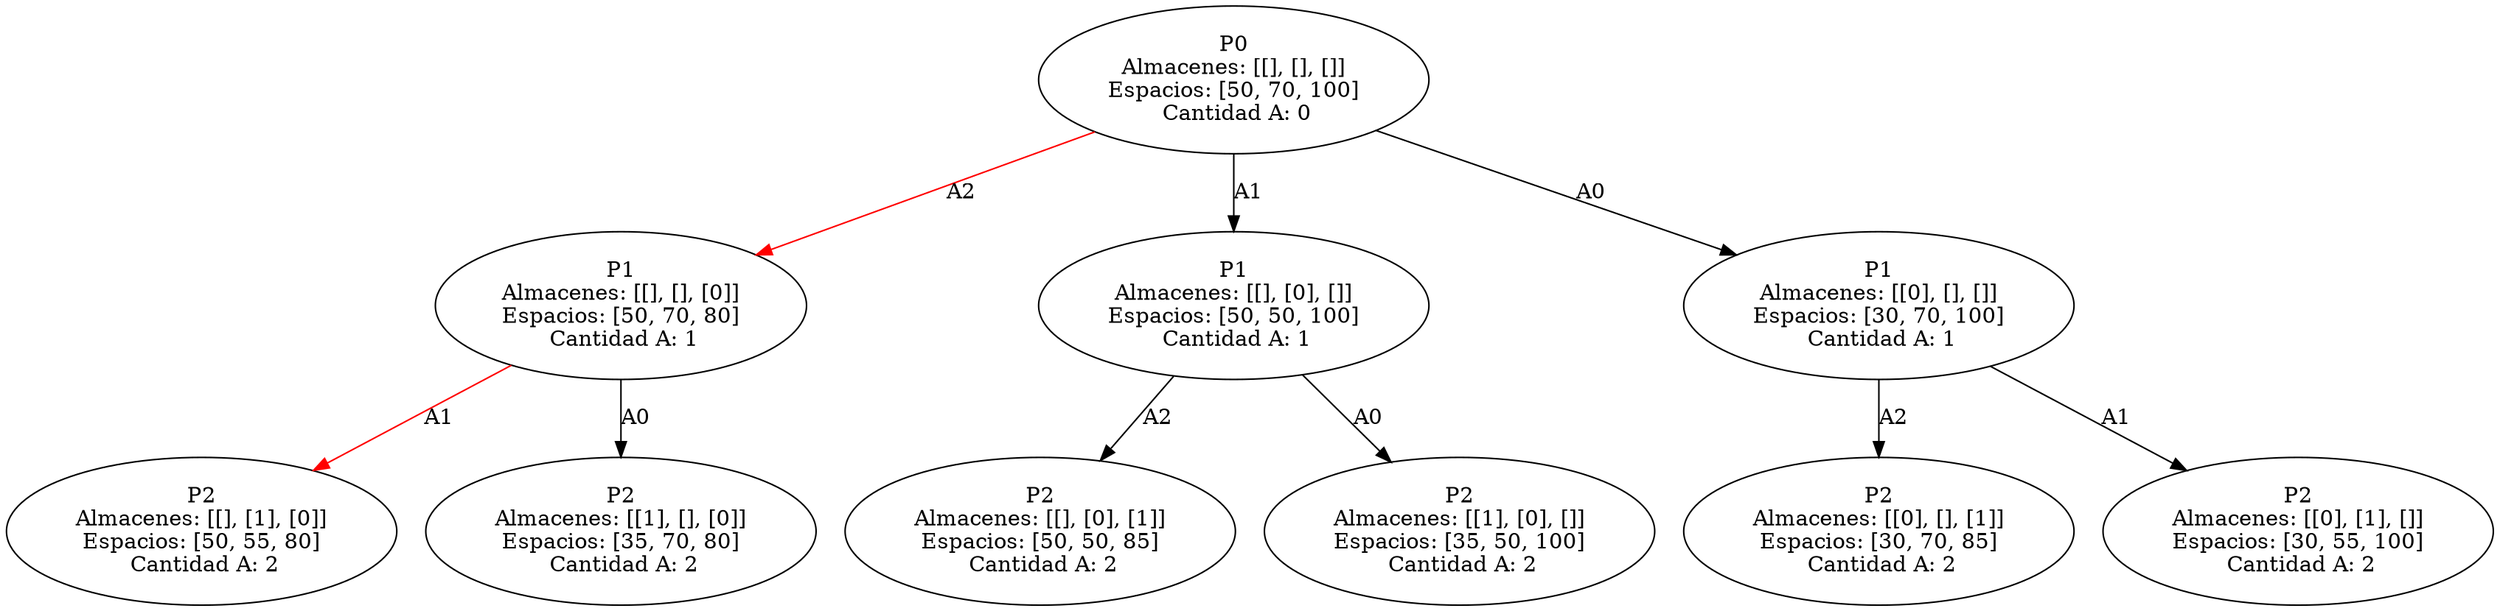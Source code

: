 strict digraph G {
  1 [ label="P1
Almacenes: [[], [], [0]]
Espacios: [50, 70, 80]
 Cantidad A: 1" ];
  2 [ label="P2
Almacenes: [[], [1], [0]]
Espacios: [50, 55, 80]
 Cantidad A: 2" ];
  3 [ label="P2
Almacenes: [[1], [], [0]]
Espacios: [35, 70, 80]
 Cantidad A: 2" ];
  4 [ label="P0
Almacenes: [[], [], []]
Espacios: [50, 70, 100]
 Cantidad A: 0" ];
  5 [ label="P1
Almacenes: [[], [0], []]
Espacios: [50, 50, 100]
 Cantidad A: 1" ];
  6 [ label="P2
Almacenes: [[], [0], [1]]
Espacios: [50, 50, 85]
 Cantidad A: 2" ];
  7 [ label="P2
Almacenes: [[1], [0], []]
Espacios: [35, 50, 100]
 Cantidad A: 2" ];
  8 [ label="P1
Almacenes: [[0], [], []]
Espacios: [30, 70, 100]
 Cantidad A: 1" ];
  9 [ label="P2
Almacenes: [[0], [], [1]]
Espacios: [30, 70, 85]
 Cantidad A: 2" ];
  10 [ label="P2
Almacenes: [[0], [1], []]
Espacios: [30, 55, 100]
 Cantidad A: 2" ];
  1 -> 2 [ color="red" label="A1" ];
  1 -> 3 [ label="A0" ];
  4 -> 1 [ color="red" label="A2" ];
  5 -> 6 [ label="A2" ];
  5 -> 7 [ label="A0" ];
  4 -> 5 [ label="A1" ];
  8 -> 9 [ label="A2" ];
  8 -> 10 [ label="A1" ];
  4 -> 8 [ label="A0" ];
}
